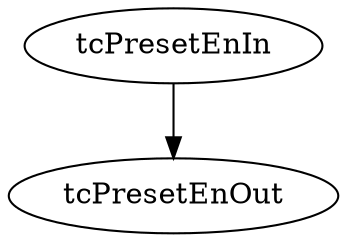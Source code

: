 strict digraph "" {
	tcPresetEnOut	 [complexity=0,
		importance=0.0352940278895,
		rank=0.0];
	tcPresetEnIn	 [complexity=2,
		importance=0.0588235294118,
		rank=0.0294117647059];
	tcPresetEnIn -> tcPresetEnOut;
}
